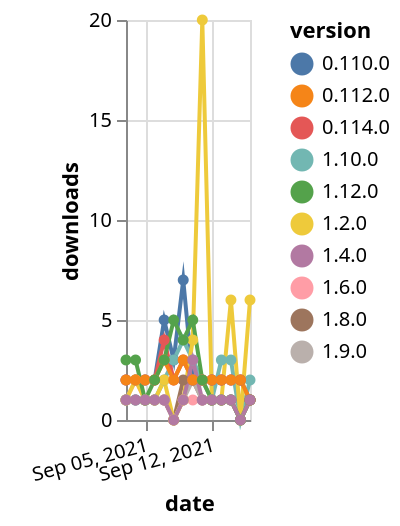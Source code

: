 {"$schema": "https://vega.github.io/schema/vega-lite/v5.json", "description": "A simple bar chart with embedded data.", "data": {"values": [{"date": "2021-09-03", "total": 471, "delta": 1, "version": "1.6.0"}, {"date": "2021-09-04", "total": 473, "delta": 2, "version": "1.6.0"}, {"date": "2021-09-05", "total": 474, "delta": 1, "version": "1.6.0"}, {"date": "2021-09-06", "total": 475, "delta": 1, "version": "1.6.0"}, {"date": "2021-09-07", "total": 476, "delta": 1, "version": "1.6.0"}, {"date": "2021-09-08", "total": 476, "delta": 0, "version": "1.6.0"}, {"date": "2021-09-09", "total": 477, "delta": 1, "version": "1.6.0"}, {"date": "2021-09-10", "total": 478, "delta": 1, "version": "1.6.0"}, {"date": "2021-09-11", "total": 479, "delta": 1, "version": "1.6.0"}, {"date": "2021-09-12", "total": 480, "delta": 1, "version": "1.6.0"}, {"date": "2021-09-13", "total": 481, "delta": 1, "version": "1.6.0"}, {"date": "2021-09-14", "total": 482, "delta": 1, "version": "1.6.0"}, {"date": "2021-09-15", "total": 482, "delta": 0, "version": "1.6.0"}, {"date": "2021-09-16", "total": 483, "delta": 1, "version": "1.6.0"}, {"date": "2021-09-03", "total": 253, "delta": 1, "version": "1.8.0"}, {"date": "2021-09-04", "total": 254, "delta": 1, "version": "1.8.0"}, {"date": "2021-09-05", "total": 255, "delta": 1, "version": "1.8.0"}, {"date": "2021-09-06", "total": 256, "delta": 1, "version": "1.8.0"}, {"date": "2021-09-07", "total": 257, "delta": 1, "version": "1.8.0"}, {"date": "2021-09-08", "total": 257, "delta": 0, "version": "1.8.0"}, {"date": "2021-09-09", "total": 259, "delta": 2, "version": "1.8.0"}, {"date": "2021-09-10", "total": 261, "delta": 2, "version": "1.8.0"}, {"date": "2021-09-11", "total": 262, "delta": 1, "version": "1.8.0"}, {"date": "2021-09-12", "total": 263, "delta": 1, "version": "1.8.0"}, {"date": "2021-09-13", "total": 264, "delta": 1, "version": "1.8.0"}, {"date": "2021-09-14", "total": 265, "delta": 1, "version": "1.8.0"}, {"date": "2021-09-15", "total": 265, "delta": 0, "version": "1.8.0"}, {"date": "2021-09-16", "total": 266, "delta": 1, "version": "1.8.0"}, {"date": "2021-09-03", "total": 4384, "delta": 2, "version": "0.110.0"}, {"date": "2021-09-04", "total": 4386, "delta": 2, "version": "0.110.0"}, {"date": "2021-09-05", "total": 4388, "delta": 2, "version": "0.110.0"}, {"date": "2021-09-06", "total": 4390, "delta": 2, "version": "0.110.0"}, {"date": "2021-09-07", "total": 4395, "delta": 5, "version": "0.110.0"}, {"date": "2021-09-08", "total": 4398, "delta": 3, "version": "0.110.0"}, {"date": "2021-09-09", "total": 4405, "delta": 7, "version": "0.110.0"}, {"date": "2021-09-10", "total": 4407, "delta": 2, "version": "0.110.0"}, {"date": "2021-09-11", "total": 4409, "delta": 2, "version": "0.110.0"}, {"date": "2021-09-12", "total": 4411, "delta": 2, "version": "0.110.0"}, {"date": "2021-09-13", "total": 4413, "delta": 2, "version": "0.110.0"}, {"date": "2021-09-14", "total": 4415, "delta": 2, "version": "0.110.0"}, {"date": "2021-09-15", "total": 4417, "delta": 2, "version": "0.110.0"}, {"date": "2021-09-16", "total": 4418, "delta": 1, "version": "0.110.0"}, {"date": "2021-09-03", "total": 147, "delta": 1, "version": "1.9.0"}, {"date": "2021-09-04", "total": 148, "delta": 1, "version": "1.9.0"}, {"date": "2021-09-05", "total": 149, "delta": 1, "version": "1.9.0"}, {"date": "2021-09-06", "total": 150, "delta": 1, "version": "1.9.0"}, {"date": "2021-09-07", "total": 151, "delta": 1, "version": "1.9.0"}, {"date": "2021-09-08", "total": 151, "delta": 0, "version": "1.9.0"}, {"date": "2021-09-09", "total": 152, "delta": 1, "version": "1.9.0"}, {"date": "2021-09-10", "total": 154, "delta": 2, "version": "1.9.0"}, {"date": "2021-09-11", "total": 155, "delta": 1, "version": "1.9.0"}, {"date": "2021-09-12", "total": 156, "delta": 1, "version": "1.9.0"}, {"date": "2021-09-13", "total": 157, "delta": 1, "version": "1.9.0"}, {"date": "2021-09-14", "total": 158, "delta": 1, "version": "1.9.0"}, {"date": "2021-09-15", "total": 158, "delta": 0, "version": "1.9.0"}, {"date": "2021-09-16", "total": 159, "delta": 1, "version": "1.9.0"}, {"date": "2021-09-03", "total": 820, "delta": 1, "version": "1.10.0"}, {"date": "2021-09-04", "total": 821, "delta": 1, "version": "1.10.0"}, {"date": "2021-09-05", "total": 822, "delta": 1, "version": "1.10.0"}, {"date": "2021-09-06", "total": 823, "delta": 1, "version": "1.10.0"}, {"date": "2021-09-07", "total": 825, "delta": 2, "version": "1.10.0"}, {"date": "2021-09-08", "total": 828, "delta": 3, "version": "1.10.0"}, {"date": "2021-09-09", "total": 832, "delta": 4, "version": "1.10.0"}, {"date": "2021-09-10", "total": 835, "delta": 3, "version": "1.10.0"}, {"date": "2021-09-11", "total": 837, "delta": 2, "version": "1.10.0"}, {"date": "2021-09-12", "total": 838, "delta": 1, "version": "1.10.0"}, {"date": "2021-09-13", "total": 841, "delta": 3, "version": "1.10.0"}, {"date": "2021-09-14", "total": 844, "delta": 3, "version": "1.10.0"}, {"date": "2021-09-15", "total": 844, "delta": 0, "version": "1.10.0"}, {"date": "2021-09-16", "total": 846, "delta": 2, "version": "1.10.0"}, {"date": "2021-09-03", "total": 2593, "delta": 2, "version": "0.114.0"}, {"date": "2021-09-04", "total": 2595, "delta": 2, "version": "0.114.0"}, {"date": "2021-09-05", "total": 2597, "delta": 2, "version": "0.114.0"}, {"date": "2021-09-06", "total": 2599, "delta": 2, "version": "0.114.0"}, {"date": "2021-09-07", "total": 2603, "delta": 4, "version": "0.114.0"}, {"date": "2021-09-08", "total": 2605, "delta": 2, "version": "0.114.0"}, {"date": "2021-09-09", "total": 2608, "delta": 3, "version": "0.114.0"}, {"date": "2021-09-10", "total": 2610, "delta": 2, "version": "0.114.0"}, {"date": "2021-09-11", "total": 2612, "delta": 2, "version": "0.114.0"}, {"date": "2021-09-12", "total": 2614, "delta": 2, "version": "0.114.0"}, {"date": "2021-09-13", "total": 2616, "delta": 2, "version": "0.114.0"}, {"date": "2021-09-14", "total": 2618, "delta": 2, "version": "0.114.0"}, {"date": "2021-09-15", "total": 2620, "delta": 2, "version": "0.114.0"}, {"date": "2021-09-16", "total": 2621, "delta": 1, "version": "0.114.0"}, {"date": "2021-09-03", "total": 1950, "delta": 1, "version": "1.2.0"}, {"date": "2021-09-04", "total": 1952, "delta": 2, "version": "1.2.0"}, {"date": "2021-09-05", "total": 1953, "delta": 1, "version": "1.2.0"}, {"date": "2021-09-06", "total": 1954, "delta": 1, "version": "1.2.0"}, {"date": "2021-09-07", "total": 1956, "delta": 2, "version": "1.2.0"}, {"date": "2021-09-08", "total": 1956, "delta": 0, "version": "1.2.0"}, {"date": "2021-09-09", "total": 1957, "delta": 1, "version": "1.2.0"}, {"date": "2021-09-10", "total": 1961, "delta": 4, "version": "1.2.0"}, {"date": "2021-09-11", "total": 1981, "delta": 20, "version": "1.2.0"}, {"date": "2021-09-12", "total": 1982, "delta": 1, "version": "1.2.0"}, {"date": "2021-09-13", "total": 1983, "delta": 1, "version": "1.2.0"}, {"date": "2021-09-14", "total": 1989, "delta": 6, "version": "1.2.0"}, {"date": "2021-09-15", "total": 1989, "delta": 0, "version": "1.2.0"}, {"date": "2021-09-16", "total": 1995, "delta": 6, "version": "1.2.0"}, {"date": "2021-09-03", "total": 3078, "delta": 2, "version": "0.112.0"}, {"date": "2021-09-04", "total": 3080, "delta": 2, "version": "0.112.0"}, {"date": "2021-09-05", "total": 3082, "delta": 2, "version": "0.112.0"}, {"date": "2021-09-06", "total": 3084, "delta": 2, "version": "0.112.0"}, {"date": "2021-09-07", "total": 3087, "delta": 3, "version": "0.112.0"}, {"date": "2021-09-08", "total": 3089, "delta": 2, "version": "0.112.0"}, {"date": "2021-09-09", "total": 3092, "delta": 3, "version": "0.112.0"}, {"date": "2021-09-10", "total": 3094, "delta": 2, "version": "0.112.0"}, {"date": "2021-09-11", "total": 3096, "delta": 2, "version": "0.112.0"}, {"date": "2021-09-12", "total": 3098, "delta": 2, "version": "0.112.0"}, {"date": "2021-09-13", "total": 3100, "delta": 2, "version": "0.112.0"}, {"date": "2021-09-14", "total": 3102, "delta": 2, "version": "0.112.0"}, {"date": "2021-09-15", "total": 3104, "delta": 2, "version": "0.112.0"}, {"date": "2021-09-16", "total": 3105, "delta": 1, "version": "0.112.0"}, {"date": "2021-09-03", "total": 166, "delta": 3, "version": "1.12.0"}, {"date": "2021-09-04", "total": 169, "delta": 3, "version": "1.12.0"}, {"date": "2021-09-05", "total": 170, "delta": 1, "version": "1.12.0"}, {"date": "2021-09-06", "total": 172, "delta": 2, "version": "1.12.0"}, {"date": "2021-09-07", "total": 175, "delta": 3, "version": "1.12.0"}, {"date": "2021-09-08", "total": 180, "delta": 5, "version": "1.12.0"}, {"date": "2021-09-09", "total": 184, "delta": 4, "version": "1.12.0"}, {"date": "2021-09-10", "total": 189, "delta": 5, "version": "1.12.0"}, {"date": "2021-09-11", "total": 191, "delta": 2, "version": "1.12.0"}, {"date": "2021-09-12", "total": 192, "delta": 1, "version": "1.12.0"}, {"date": "2021-09-13", "total": 193, "delta": 1, "version": "1.12.0"}, {"date": "2021-09-14", "total": 194, "delta": 1, "version": "1.12.0"}, {"date": "2021-09-15", "total": 194, "delta": 0, "version": "1.12.0"}, {"date": "2021-09-16", "total": 195, "delta": 1, "version": "1.12.0"}, {"date": "2021-09-03", "total": 525, "delta": 1, "version": "1.4.0"}, {"date": "2021-09-04", "total": 526, "delta": 1, "version": "1.4.0"}, {"date": "2021-09-05", "total": 527, "delta": 1, "version": "1.4.0"}, {"date": "2021-09-06", "total": 528, "delta": 1, "version": "1.4.0"}, {"date": "2021-09-07", "total": 529, "delta": 1, "version": "1.4.0"}, {"date": "2021-09-08", "total": 529, "delta": 0, "version": "1.4.0"}, {"date": "2021-09-09", "total": 530, "delta": 1, "version": "1.4.0"}, {"date": "2021-09-10", "total": 533, "delta": 3, "version": "1.4.0"}, {"date": "2021-09-11", "total": 534, "delta": 1, "version": "1.4.0"}, {"date": "2021-09-12", "total": 535, "delta": 1, "version": "1.4.0"}, {"date": "2021-09-13", "total": 536, "delta": 1, "version": "1.4.0"}, {"date": "2021-09-14", "total": 537, "delta": 1, "version": "1.4.0"}, {"date": "2021-09-15", "total": 537, "delta": 0, "version": "1.4.0"}, {"date": "2021-09-16", "total": 538, "delta": 1, "version": "1.4.0"}]}, "width": "container", "mark": {"type": "line", "point": {"filled": true}}, "encoding": {"x": {"field": "date", "type": "temporal", "timeUnit": "yearmonthdate", "title": "date", "axis": {"labelAngle": -15}}, "y": {"field": "delta", "type": "quantitative", "title": "downloads"}, "color": {"field": "version", "type": "nominal"}, "tooltip": {"field": "delta"}}}